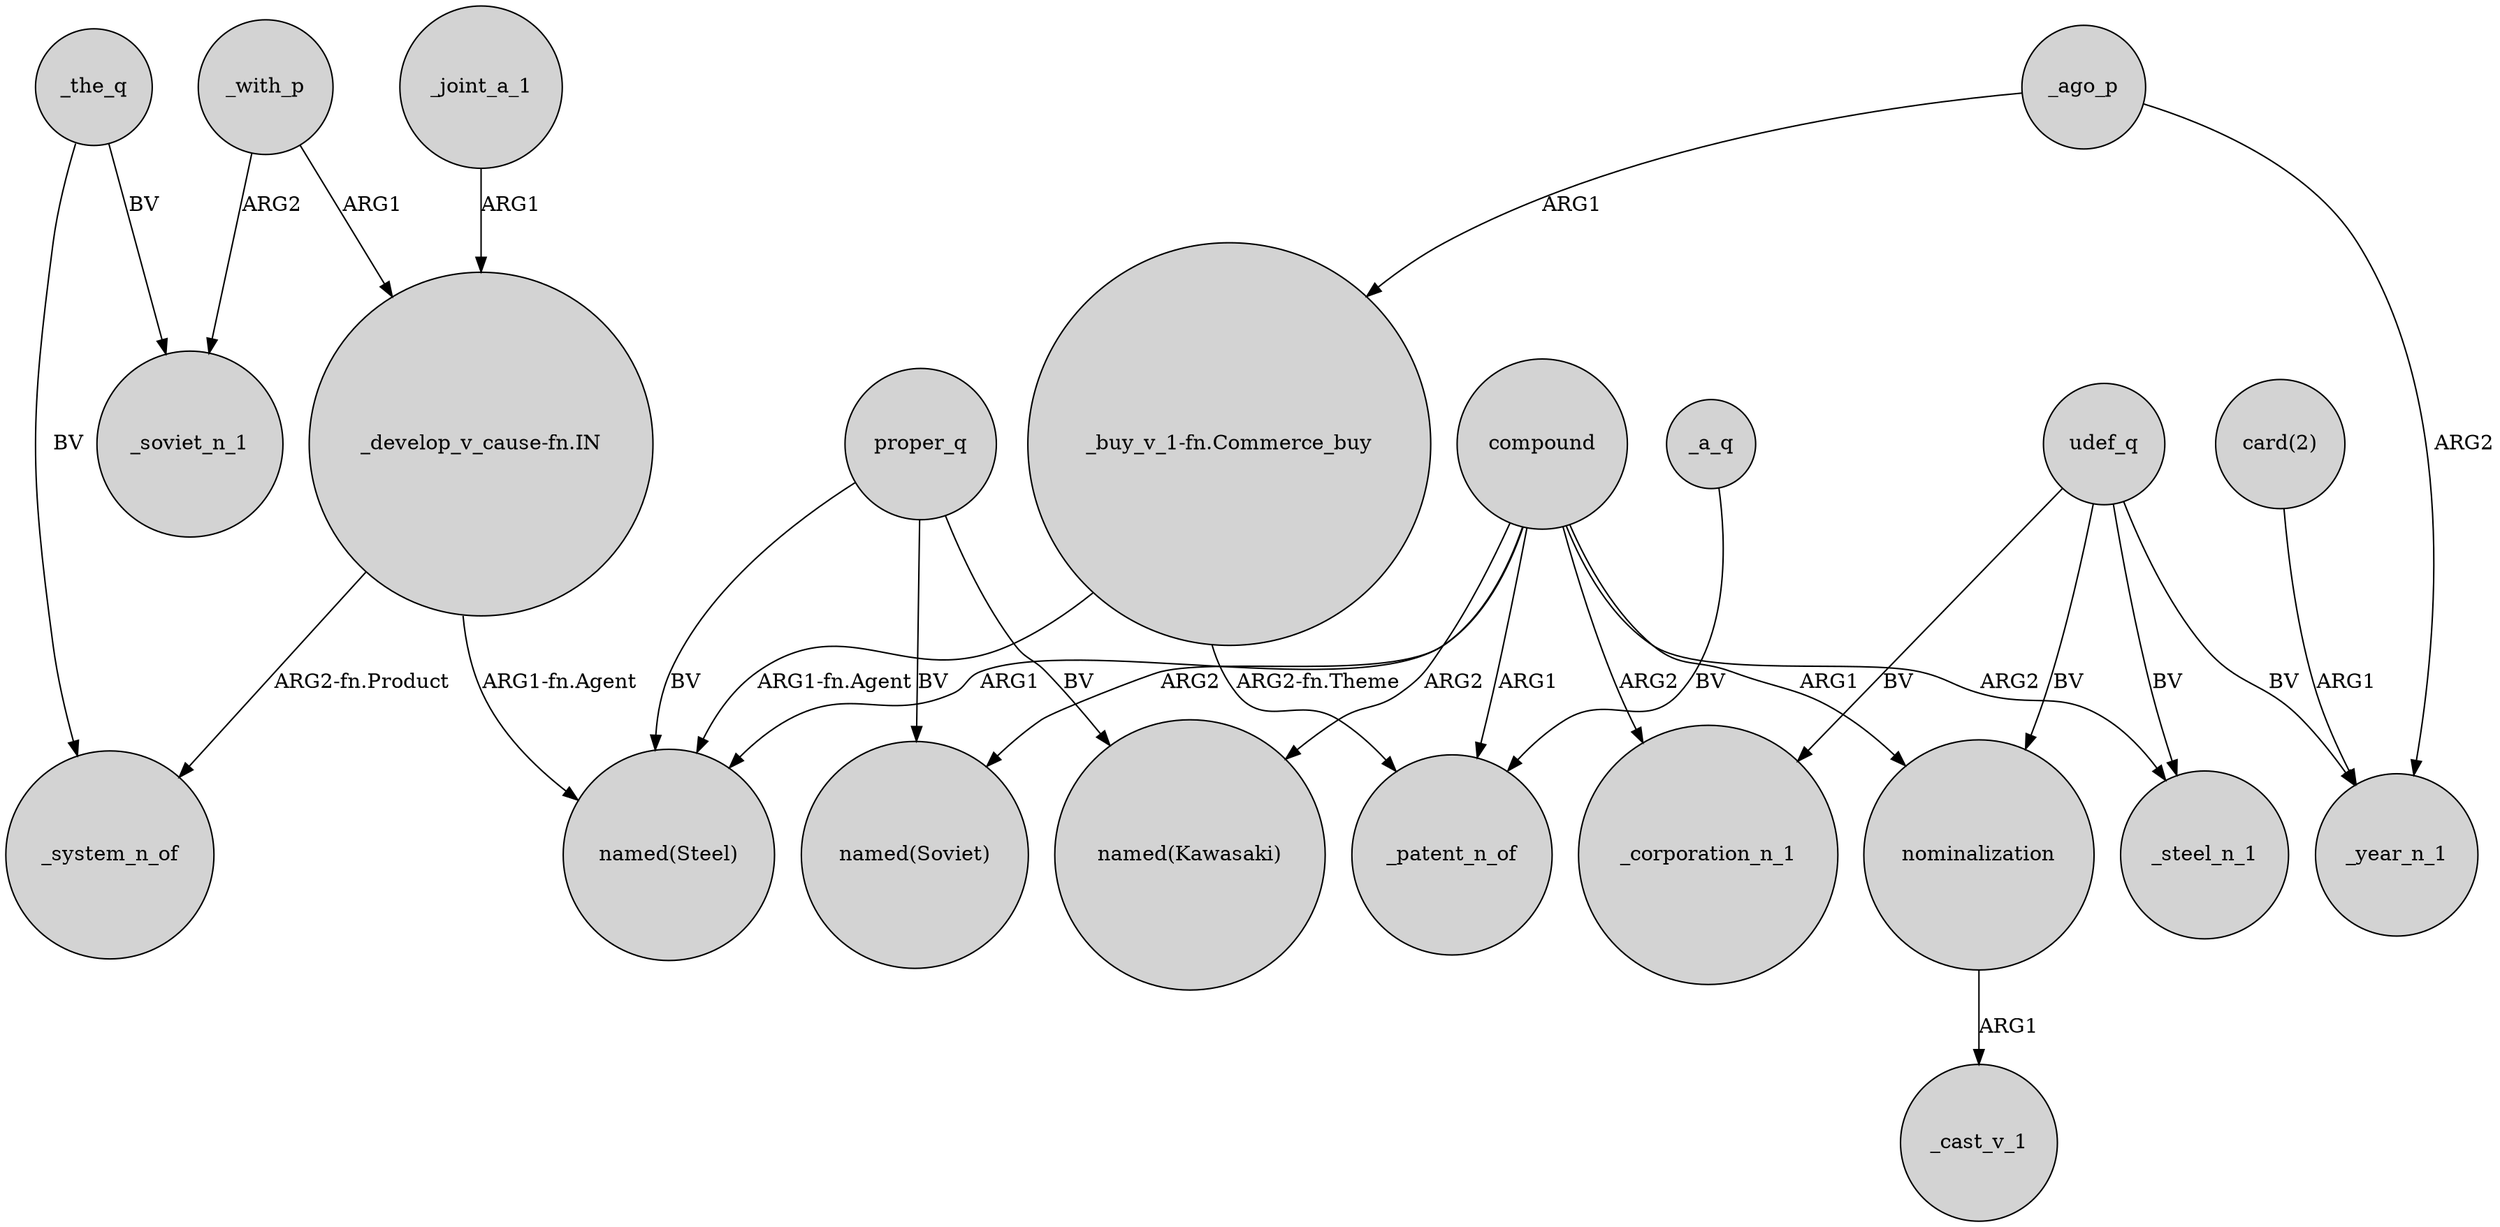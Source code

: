 digraph {
	node [shape=circle style=filled]
	compound -> "named(Steel)" [label=ARG1]
	"_develop_v_cause-fn.IN" -> "named(Steel)" [label="ARG1-fn.Agent"]
	proper_q -> "named(Kawasaki)" [label=BV]
	"_develop_v_cause-fn.IN" -> _system_n_of [label="ARG2-fn.Product"]
	compound -> _patent_n_of [label=ARG1]
	compound -> "named(Kawasaki)" [label=ARG2]
	compound -> _corporation_n_1 [label=ARG2]
	_the_q -> _soviet_n_1 [label=BV]
	udef_q -> _steel_n_1 [label=BV]
	_with_p -> _soviet_n_1 [label=ARG2]
	proper_q -> "named(Soviet)" [label=BV]
	udef_q -> _corporation_n_1 [label=BV]
	_ago_p -> _year_n_1 [label=ARG2]
	_joint_a_1 -> "_develop_v_cause-fn.IN" [label=ARG1]
	nominalization -> _cast_v_1 [label=ARG1]
	"_buy_v_1-fn.Commerce_buy" -> _patent_n_of [label="ARG2-fn.Theme"]
	_a_q -> _patent_n_of [label=BV]
	"card(2)" -> _year_n_1 [label=ARG1]
	compound -> "named(Soviet)" [label=ARG2]
	udef_q -> nominalization [label=BV]
	"_buy_v_1-fn.Commerce_buy" -> "named(Steel)" [label="ARG1-fn.Agent"]
	_ago_p -> "_buy_v_1-fn.Commerce_buy" [label=ARG1]
	proper_q -> "named(Steel)" [label=BV]
	udef_q -> _year_n_1 [label=BV]
	_the_q -> _system_n_of [label=BV]
	compound -> nominalization [label=ARG1]
	_with_p -> "_develop_v_cause-fn.IN" [label=ARG1]
	compound -> _steel_n_1 [label=ARG2]
}

